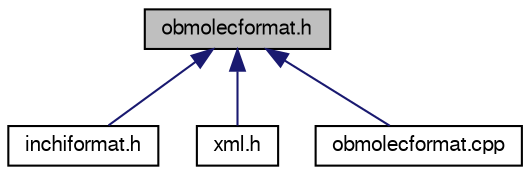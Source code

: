 digraph G
{
  edge [fontname="FreeSans",fontsize="10",labelfontname="FreeSans",labelfontsize="10"];
  node [fontname="FreeSans",fontsize="10",shape=record];
  Node1 [label="obmolecformat.h",height=0.2,width=0.4,color="black", fillcolor="grey75", style="filled" fontcolor="black"];
  Node1 -> Node2 [dir=back,color="midnightblue",fontsize="10",style="solid",fontname="FreeSans"];
  Node2 [label="inchiformat.h",height=0.2,width=0.4,color="black", fillcolor="white", style="filled",URL="$inchiformat_8h.shtml"];
  Node1 -> Node3 [dir=back,color="midnightblue",fontsize="10",style="solid",fontname="FreeSans"];
  Node3 [label="xml.h",height=0.2,width=0.4,color="black", fillcolor="white", style="filled",URL="$xml_8h.shtml",tooltip="Declaration of XMLConversion, declaration and definition of XMLBaseFormat and XMLMoleculeFormat..."];
  Node1 -> Node4 [dir=back,color="midnightblue",fontsize="10",style="solid",fontname="FreeSans"];
  Node4 [label="obmolecformat.cpp",height=0.2,width=0.4,color="black", fillcolor="white", style="filled",URL="$obmolecformat_8cpp.shtml",tooltip="Subclass of OBFormat for conversion of OBMol."];
}
